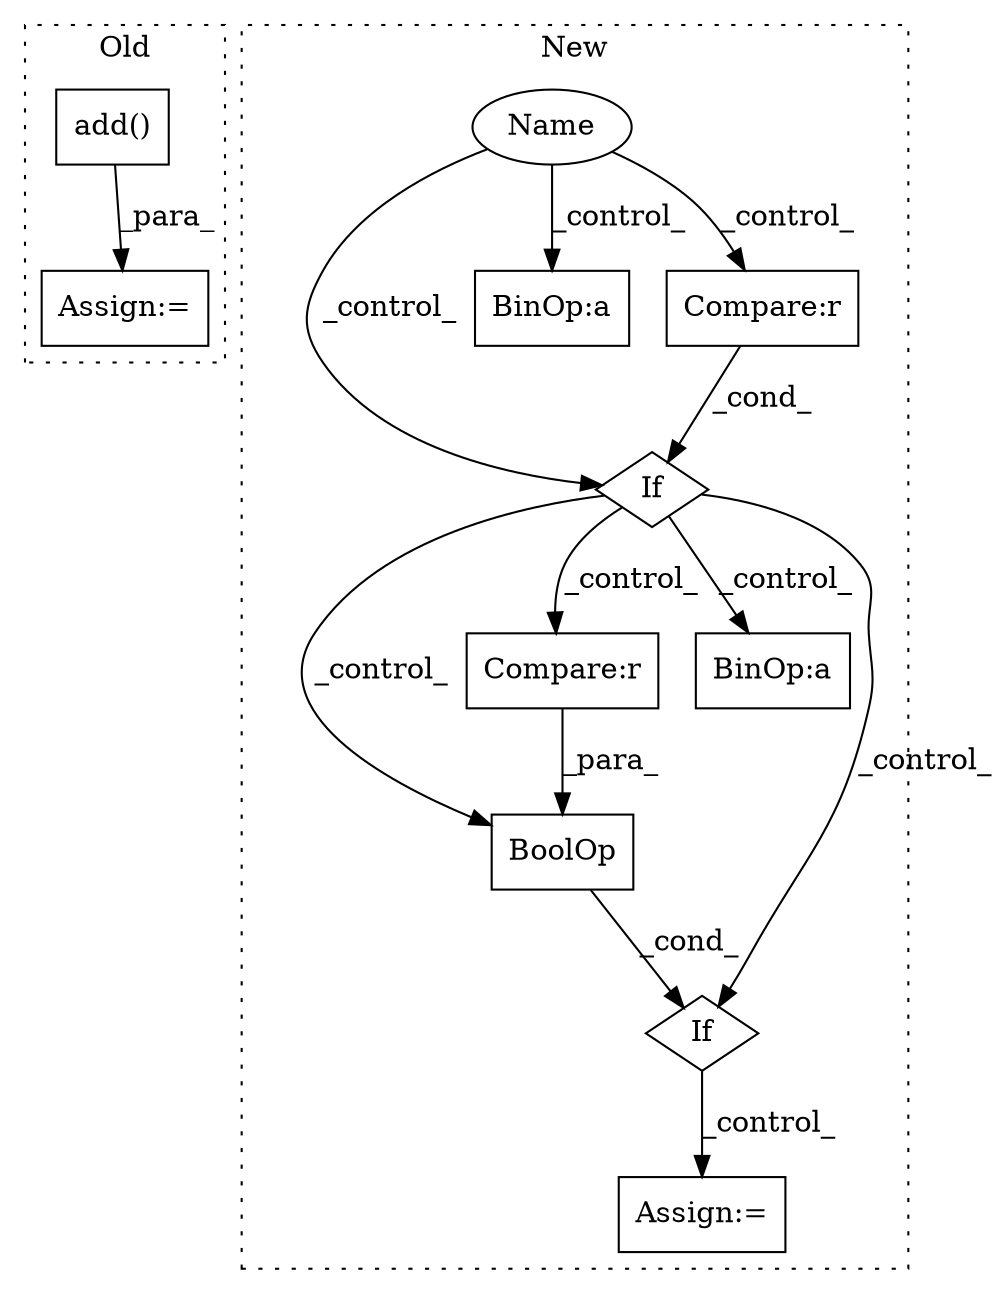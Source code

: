 digraph G {
subgraph cluster0 {
1 [label="add()" a="75" s="10453,10487" l="31,1" shape="box"];
11 [label="Assign:=" a="68" s="10790" l="3" shape="box"];
label = "Old";
style="dotted";
}
subgraph cluster1 {
2 [label="BoolOp" a="72" s="12702" l="132" shape="box"];
3 [label="Assign:=" a="68" s="12861" l="4" shape="box"];
4 [label="If" a="96" s="12702" l="0" shape="diamond"];
5 [label="Name" a="87" s="12392" l="8" shape="ellipse"];
6 [label="If" a="96" s="12491" l="3" shape="diamond"];
7 [label="BinOp:a" a="82" s="12954" l="25" shape="box"];
8 [label="BinOp:a" a="82" s="12663" l="3" shape="box"];
9 [label="Compare:r" a="40" s="12615" l="15" shape="box"];
10 [label="Compare:r" a="40" s="12723" l="28" shape="box"];
label = "New";
style="dotted";
}
1 -> 11 [label="_para_"];
2 -> 4 [label="_cond_"];
4 -> 3 [label="_control_"];
5 -> 6 [label="_control_"];
5 -> 7 [label="_control_"];
5 -> 9 [label="_control_"];
6 -> 8 [label="_control_"];
6 -> 10 [label="_control_"];
6 -> 4 [label="_control_"];
6 -> 2 [label="_control_"];
9 -> 6 [label="_cond_"];
10 -> 2 [label="_para_"];
}